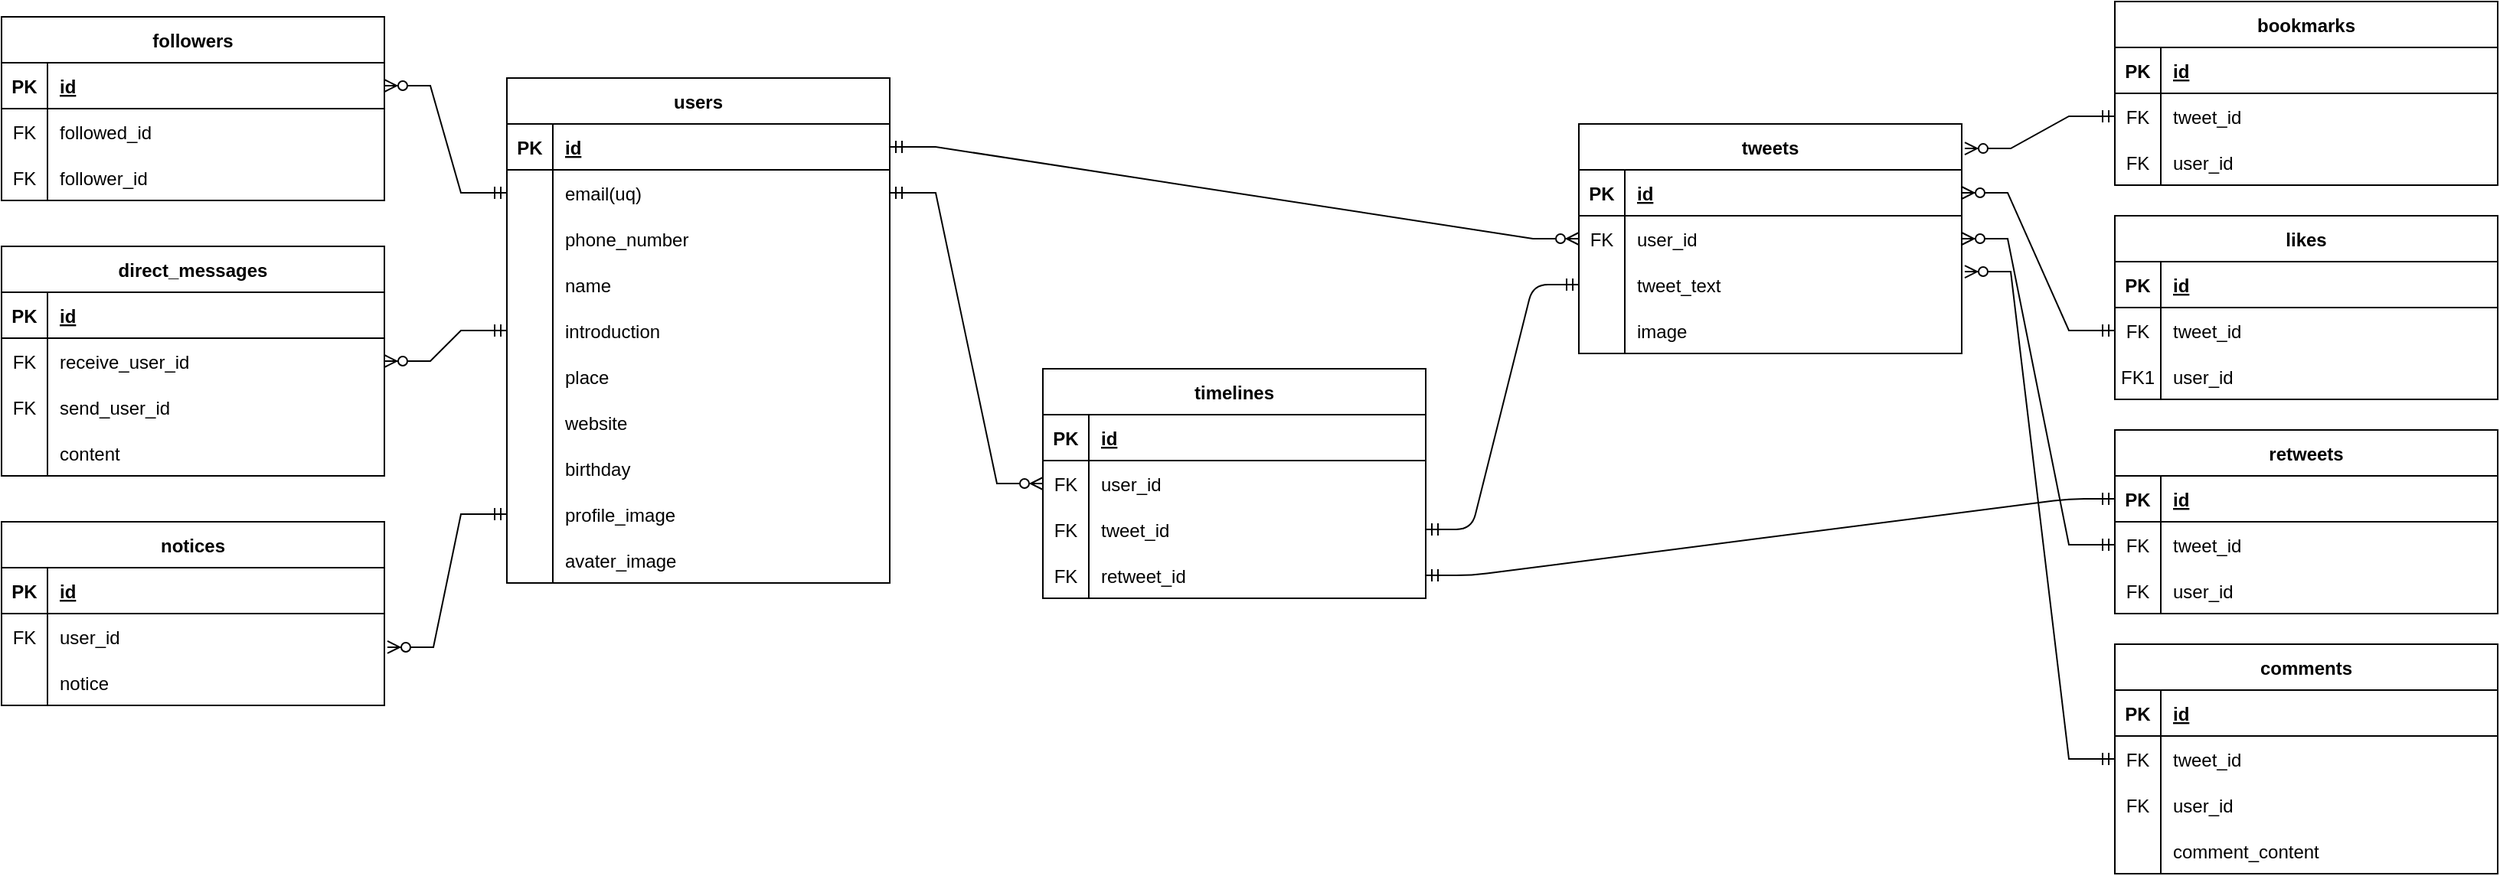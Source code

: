 <mxfile>
    <diagram id="R2lEEEUBdFMjLlhIrx00" name="Page-1">
        <mxGraphModel dx="1144" dy="1412" grid="1" gridSize="10" guides="1" tooltips="1" connect="1" arrows="1" fold="1" page="1" pageScale="1" pageWidth="850" pageHeight="1100" math="0" shadow="0" extFonts="Permanent Marker^https://fonts.googleapis.com/css?family=Permanent+Marker">
            <root>
                <mxCell id="0"/>
                <mxCell id="1" parent="0"/>
                <mxCell id="C-vyLk0tnHw3VtMMgP7b-2" value="users" style="shape=table;startSize=30;container=1;collapsible=1;childLayout=tableLayout;fixedRows=1;rowLines=0;fontStyle=1;align=center;resizeLast=1;" parent="1" vertex="1">
                    <mxGeometry x="-460" y="10" width="250" height="330" as="geometry"/>
                </mxCell>
                <mxCell id="C-vyLk0tnHw3VtMMgP7b-3" value="" style="shape=partialRectangle;collapsible=0;dropTarget=0;pointerEvents=0;fillColor=none;points=[[0,0.5],[1,0.5]];portConstraint=eastwest;top=0;left=0;right=0;bottom=1;" parent="C-vyLk0tnHw3VtMMgP7b-2" vertex="1">
                    <mxGeometry y="30" width="250" height="30" as="geometry"/>
                </mxCell>
                <mxCell id="C-vyLk0tnHw3VtMMgP7b-4" value="PK" style="shape=partialRectangle;overflow=hidden;connectable=0;fillColor=none;top=0;left=0;bottom=0;right=0;fontStyle=1;" parent="C-vyLk0tnHw3VtMMgP7b-3" vertex="1">
                    <mxGeometry width="30" height="30" as="geometry">
                        <mxRectangle width="30" height="30" as="alternateBounds"/>
                    </mxGeometry>
                </mxCell>
                <mxCell id="C-vyLk0tnHw3VtMMgP7b-5" value="id" style="shape=partialRectangle;overflow=hidden;connectable=0;fillColor=none;top=0;left=0;bottom=0;right=0;align=left;spacingLeft=6;fontStyle=5;" parent="C-vyLk0tnHw3VtMMgP7b-3" vertex="1">
                    <mxGeometry x="30" width="220" height="30" as="geometry">
                        <mxRectangle width="220" height="30" as="alternateBounds"/>
                    </mxGeometry>
                </mxCell>
                <mxCell id="C-vyLk0tnHw3VtMMgP7b-6" value="" style="shape=partialRectangle;collapsible=0;dropTarget=0;pointerEvents=0;fillColor=none;points=[[0,0.5],[1,0.5]];portConstraint=eastwest;top=0;left=0;right=0;bottom=0;" parent="C-vyLk0tnHw3VtMMgP7b-2" vertex="1">
                    <mxGeometry y="60" width="250" height="30" as="geometry"/>
                </mxCell>
                <mxCell id="C-vyLk0tnHw3VtMMgP7b-7" value="" style="shape=partialRectangle;overflow=hidden;connectable=0;fillColor=none;top=0;left=0;bottom=0;right=0;" parent="C-vyLk0tnHw3VtMMgP7b-6" vertex="1">
                    <mxGeometry width="30" height="30" as="geometry">
                        <mxRectangle width="30" height="30" as="alternateBounds"/>
                    </mxGeometry>
                </mxCell>
                <mxCell id="C-vyLk0tnHw3VtMMgP7b-8" value="email(uq)" style="shape=partialRectangle;overflow=hidden;connectable=0;fillColor=none;top=0;left=0;bottom=0;right=0;align=left;spacingLeft=6;" parent="C-vyLk0tnHw3VtMMgP7b-6" vertex="1">
                    <mxGeometry x="30" width="220" height="30" as="geometry">
                        <mxRectangle width="220" height="30" as="alternateBounds"/>
                    </mxGeometry>
                </mxCell>
                <mxCell id="C-vyLk0tnHw3VtMMgP7b-9" value="" style="shape=partialRectangle;collapsible=0;dropTarget=0;pointerEvents=0;fillColor=none;points=[[0,0.5],[1,0.5]];portConstraint=eastwest;top=0;left=0;right=0;bottom=0;" parent="C-vyLk0tnHw3VtMMgP7b-2" vertex="1">
                    <mxGeometry y="90" width="250" height="30" as="geometry"/>
                </mxCell>
                <mxCell id="C-vyLk0tnHw3VtMMgP7b-10" value="" style="shape=partialRectangle;overflow=hidden;connectable=0;fillColor=none;top=0;left=0;bottom=0;right=0;" parent="C-vyLk0tnHw3VtMMgP7b-9" vertex="1">
                    <mxGeometry width="30" height="30" as="geometry">
                        <mxRectangle width="30" height="30" as="alternateBounds"/>
                    </mxGeometry>
                </mxCell>
                <mxCell id="C-vyLk0tnHw3VtMMgP7b-11" value="phone_number" style="shape=partialRectangle;overflow=hidden;connectable=0;fillColor=none;top=0;left=0;bottom=0;right=0;align=left;spacingLeft=6;" parent="C-vyLk0tnHw3VtMMgP7b-9" vertex="1">
                    <mxGeometry x="30" width="220" height="30" as="geometry">
                        <mxRectangle width="220" height="30" as="alternateBounds"/>
                    </mxGeometry>
                </mxCell>
                <mxCell id="NRNd9IOH_NK0ib00mY63-1" style="shape=partialRectangle;collapsible=0;dropTarget=0;pointerEvents=0;fillColor=none;points=[[0,0.5],[1,0.5]];portConstraint=eastwest;top=0;left=0;right=0;bottom=0;" parent="C-vyLk0tnHw3VtMMgP7b-2" vertex="1">
                    <mxGeometry y="120" width="250" height="30" as="geometry"/>
                </mxCell>
                <mxCell id="NRNd9IOH_NK0ib00mY63-2" style="shape=partialRectangle;overflow=hidden;connectable=0;fillColor=none;top=0;left=0;bottom=0;right=0;" parent="NRNd9IOH_NK0ib00mY63-1" vertex="1">
                    <mxGeometry width="30" height="30" as="geometry">
                        <mxRectangle width="30" height="30" as="alternateBounds"/>
                    </mxGeometry>
                </mxCell>
                <mxCell id="NRNd9IOH_NK0ib00mY63-3" value="name" style="shape=partialRectangle;overflow=hidden;connectable=0;fillColor=none;top=0;left=0;bottom=0;right=0;align=left;spacingLeft=6;" parent="NRNd9IOH_NK0ib00mY63-1" vertex="1">
                    <mxGeometry x="30" width="220" height="30" as="geometry">
                        <mxRectangle width="220" height="30" as="alternateBounds"/>
                    </mxGeometry>
                </mxCell>
                <mxCell id="NRNd9IOH_NK0ib00mY63-4" style="shape=partialRectangle;collapsible=0;dropTarget=0;pointerEvents=0;fillColor=none;points=[[0,0.5],[1,0.5]];portConstraint=eastwest;top=0;left=0;right=0;bottom=0;" parent="C-vyLk0tnHw3VtMMgP7b-2" vertex="1">
                    <mxGeometry y="150" width="250" height="30" as="geometry"/>
                </mxCell>
                <mxCell id="NRNd9IOH_NK0ib00mY63-5" style="shape=partialRectangle;overflow=hidden;connectable=0;fillColor=none;top=0;left=0;bottom=0;right=0;" parent="NRNd9IOH_NK0ib00mY63-4" vertex="1">
                    <mxGeometry width="30" height="30" as="geometry">
                        <mxRectangle width="30" height="30" as="alternateBounds"/>
                    </mxGeometry>
                </mxCell>
                <mxCell id="NRNd9IOH_NK0ib00mY63-6" value="introduction" style="shape=partialRectangle;overflow=hidden;connectable=0;fillColor=none;top=0;left=0;bottom=0;right=0;align=left;spacingLeft=6;" parent="NRNd9IOH_NK0ib00mY63-4" vertex="1">
                    <mxGeometry x="30" width="220" height="30" as="geometry">
                        <mxRectangle width="220" height="30" as="alternateBounds"/>
                    </mxGeometry>
                </mxCell>
                <mxCell id="NRNd9IOH_NK0ib00mY63-7" style="shape=partialRectangle;collapsible=0;dropTarget=0;pointerEvents=0;fillColor=none;points=[[0,0.5],[1,0.5]];portConstraint=eastwest;top=0;left=0;right=0;bottom=0;" parent="C-vyLk0tnHw3VtMMgP7b-2" vertex="1">
                    <mxGeometry y="180" width="250" height="30" as="geometry"/>
                </mxCell>
                <mxCell id="NRNd9IOH_NK0ib00mY63-8" style="shape=partialRectangle;overflow=hidden;connectable=0;fillColor=none;top=0;left=0;bottom=0;right=0;" parent="NRNd9IOH_NK0ib00mY63-7" vertex="1">
                    <mxGeometry width="30" height="30" as="geometry">
                        <mxRectangle width="30" height="30" as="alternateBounds"/>
                    </mxGeometry>
                </mxCell>
                <mxCell id="NRNd9IOH_NK0ib00mY63-9" value="place" style="shape=partialRectangle;overflow=hidden;connectable=0;fillColor=none;top=0;left=0;bottom=0;right=0;align=left;spacingLeft=6;" parent="NRNd9IOH_NK0ib00mY63-7" vertex="1">
                    <mxGeometry x="30" width="220" height="30" as="geometry">
                        <mxRectangle width="220" height="30" as="alternateBounds"/>
                    </mxGeometry>
                </mxCell>
                <mxCell id="NRNd9IOH_NK0ib00mY63-10" style="shape=partialRectangle;collapsible=0;dropTarget=0;pointerEvents=0;fillColor=none;points=[[0,0.5],[1,0.5]];portConstraint=eastwest;top=0;left=0;right=0;bottom=0;" parent="C-vyLk0tnHw3VtMMgP7b-2" vertex="1">
                    <mxGeometry y="210" width="250" height="30" as="geometry"/>
                </mxCell>
                <mxCell id="NRNd9IOH_NK0ib00mY63-11" style="shape=partialRectangle;overflow=hidden;connectable=0;fillColor=none;top=0;left=0;bottom=0;right=0;" parent="NRNd9IOH_NK0ib00mY63-10" vertex="1">
                    <mxGeometry width="30" height="30" as="geometry">
                        <mxRectangle width="30" height="30" as="alternateBounds"/>
                    </mxGeometry>
                </mxCell>
                <mxCell id="NRNd9IOH_NK0ib00mY63-12" value="website" style="shape=partialRectangle;overflow=hidden;connectable=0;fillColor=none;top=0;left=0;bottom=0;right=0;align=left;spacingLeft=6;" parent="NRNd9IOH_NK0ib00mY63-10" vertex="1">
                    <mxGeometry x="30" width="220" height="30" as="geometry">
                        <mxRectangle width="220" height="30" as="alternateBounds"/>
                    </mxGeometry>
                </mxCell>
                <mxCell id="NRNd9IOH_NK0ib00mY63-13" style="shape=partialRectangle;collapsible=0;dropTarget=0;pointerEvents=0;fillColor=none;points=[[0,0.5],[1,0.5]];portConstraint=eastwest;top=0;left=0;right=0;bottom=0;" parent="C-vyLk0tnHw3VtMMgP7b-2" vertex="1">
                    <mxGeometry y="240" width="250" height="30" as="geometry"/>
                </mxCell>
                <mxCell id="NRNd9IOH_NK0ib00mY63-14" style="shape=partialRectangle;overflow=hidden;connectable=0;fillColor=none;top=0;left=0;bottom=0;right=0;" parent="NRNd9IOH_NK0ib00mY63-13" vertex="1">
                    <mxGeometry width="30" height="30" as="geometry">
                        <mxRectangle width="30" height="30" as="alternateBounds"/>
                    </mxGeometry>
                </mxCell>
                <mxCell id="NRNd9IOH_NK0ib00mY63-15" value="birthday" style="shape=partialRectangle;overflow=hidden;connectable=0;fillColor=none;top=0;left=0;bottom=0;right=0;align=left;spacingLeft=6;" parent="NRNd9IOH_NK0ib00mY63-13" vertex="1">
                    <mxGeometry x="30" width="220" height="30" as="geometry">
                        <mxRectangle width="220" height="30" as="alternateBounds"/>
                    </mxGeometry>
                </mxCell>
                <mxCell id="NRNd9IOH_NK0ib00mY63-16" style="shape=partialRectangle;collapsible=0;dropTarget=0;pointerEvents=0;fillColor=none;points=[[0,0.5],[1,0.5]];portConstraint=eastwest;top=0;left=0;right=0;bottom=0;" parent="C-vyLk0tnHw3VtMMgP7b-2" vertex="1">
                    <mxGeometry y="270" width="250" height="30" as="geometry"/>
                </mxCell>
                <mxCell id="NRNd9IOH_NK0ib00mY63-17" style="shape=partialRectangle;overflow=hidden;connectable=0;fillColor=none;top=0;left=0;bottom=0;right=0;" parent="NRNd9IOH_NK0ib00mY63-16" vertex="1">
                    <mxGeometry width="30" height="30" as="geometry">
                        <mxRectangle width="30" height="30" as="alternateBounds"/>
                    </mxGeometry>
                </mxCell>
                <mxCell id="NRNd9IOH_NK0ib00mY63-18" value="profile_image" style="shape=partialRectangle;overflow=hidden;connectable=0;fillColor=none;top=0;left=0;bottom=0;right=0;align=left;spacingLeft=6;" parent="NRNd9IOH_NK0ib00mY63-16" vertex="1">
                    <mxGeometry x="30" width="220" height="30" as="geometry">
                        <mxRectangle width="220" height="30" as="alternateBounds"/>
                    </mxGeometry>
                </mxCell>
                <mxCell id="NRNd9IOH_NK0ib00mY63-19" style="shape=partialRectangle;collapsible=0;dropTarget=0;pointerEvents=0;fillColor=none;points=[[0,0.5],[1,0.5]];portConstraint=eastwest;top=0;left=0;right=0;bottom=0;" parent="C-vyLk0tnHw3VtMMgP7b-2" vertex="1">
                    <mxGeometry y="300" width="250" height="30" as="geometry"/>
                </mxCell>
                <mxCell id="NRNd9IOH_NK0ib00mY63-20" style="shape=partialRectangle;overflow=hidden;connectable=0;fillColor=none;top=0;left=0;bottom=0;right=0;" parent="NRNd9IOH_NK0ib00mY63-19" vertex="1">
                    <mxGeometry width="30" height="30" as="geometry">
                        <mxRectangle width="30" height="30" as="alternateBounds"/>
                    </mxGeometry>
                </mxCell>
                <mxCell id="NRNd9IOH_NK0ib00mY63-21" value="avater_image" style="shape=partialRectangle;overflow=hidden;connectable=0;fillColor=none;top=0;left=0;bottom=0;right=0;align=left;spacingLeft=6;" parent="NRNd9IOH_NK0ib00mY63-19" vertex="1">
                    <mxGeometry x="30" width="220" height="30" as="geometry">
                        <mxRectangle width="220" height="30" as="alternateBounds"/>
                    </mxGeometry>
                </mxCell>
                <mxCell id="NRNd9IOH_NK0ib00mY63-22" value="tweets" style="shape=table;startSize=30;container=1;collapsible=1;childLayout=tableLayout;fixedRows=1;rowLines=0;fontStyle=1;align=center;resizeLast=1;" parent="1" vertex="1">
                    <mxGeometry x="240" y="40" width="250" height="150" as="geometry"/>
                </mxCell>
                <mxCell id="NRNd9IOH_NK0ib00mY63-23" value="" style="shape=partialRectangle;collapsible=0;dropTarget=0;pointerEvents=0;fillColor=none;points=[[0,0.5],[1,0.5]];portConstraint=eastwest;top=0;left=0;right=0;bottom=1;" parent="NRNd9IOH_NK0ib00mY63-22" vertex="1">
                    <mxGeometry y="30" width="250" height="30" as="geometry"/>
                </mxCell>
                <mxCell id="NRNd9IOH_NK0ib00mY63-24" value="PK" style="shape=partialRectangle;overflow=hidden;connectable=0;fillColor=none;top=0;left=0;bottom=0;right=0;fontStyle=1;" parent="NRNd9IOH_NK0ib00mY63-23" vertex="1">
                    <mxGeometry width="30" height="30" as="geometry">
                        <mxRectangle width="30" height="30" as="alternateBounds"/>
                    </mxGeometry>
                </mxCell>
                <mxCell id="NRNd9IOH_NK0ib00mY63-25" value="id" style="shape=partialRectangle;overflow=hidden;connectable=0;fillColor=none;top=0;left=0;bottom=0;right=0;align=left;spacingLeft=6;fontStyle=5;" parent="NRNd9IOH_NK0ib00mY63-23" vertex="1">
                    <mxGeometry x="30" width="220" height="30" as="geometry">
                        <mxRectangle width="220" height="30" as="alternateBounds"/>
                    </mxGeometry>
                </mxCell>
                <mxCell id="NRNd9IOH_NK0ib00mY63-26" value="" style="shape=partialRectangle;collapsible=0;dropTarget=0;pointerEvents=0;fillColor=none;points=[[0,0.5],[1,0.5]];portConstraint=eastwest;top=0;left=0;right=0;bottom=0;" parent="NRNd9IOH_NK0ib00mY63-22" vertex="1">
                    <mxGeometry y="60" width="250" height="30" as="geometry"/>
                </mxCell>
                <mxCell id="NRNd9IOH_NK0ib00mY63-27" value="FK" style="shape=partialRectangle;overflow=hidden;connectable=0;fillColor=none;top=0;left=0;bottom=0;right=0;" parent="NRNd9IOH_NK0ib00mY63-26" vertex="1">
                    <mxGeometry width="30" height="30" as="geometry">
                        <mxRectangle width="30" height="30" as="alternateBounds"/>
                    </mxGeometry>
                </mxCell>
                <mxCell id="NRNd9IOH_NK0ib00mY63-28" value="user_id" style="shape=partialRectangle;overflow=hidden;connectable=0;fillColor=none;top=0;left=0;bottom=0;right=0;align=left;spacingLeft=6;" parent="NRNd9IOH_NK0ib00mY63-26" vertex="1">
                    <mxGeometry x="30" width="220" height="30" as="geometry">
                        <mxRectangle width="220" height="30" as="alternateBounds"/>
                    </mxGeometry>
                </mxCell>
                <mxCell id="NRNd9IOH_NK0ib00mY63-29" value="" style="shape=partialRectangle;collapsible=0;dropTarget=0;pointerEvents=0;fillColor=none;points=[[0,0.5],[1,0.5]];portConstraint=eastwest;top=0;left=0;right=0;bottom=0;" parent="NRNd9IOH_NK0ib00mY63-22" vertex="1">
                    <mxGeometry y="90" width="250" height="30" as="geometry"/>
                </mxCell>
                <mxCell id="NRNd9IOH_NK0ib00mY63-30" value="" style="shape=partialRectangle;overflow=hidden;connectable=0;fillColor=none;top=0;left=0;bottom=0;right=0;" parent="NRNd9IOH_NK0ib00mY63-29" vertex="1">
                    <mxGeometry width="30" height="30" as="geometry">
                        <mxRectangle width="30" height="30" as="alternateBounds"/>
                    </mxGeometry>
                </mxCell>
                <mxCell id="NRNd9IOH_NK0ib00mY63-31" value="tweet_text" style="shape=partialRectangle;overflow=hidden;connectable=0;fillColor=none;top=0;left=0;bottom=0;right=0;align=left;spacingLeft=6;" parent="NRNd9IOH_NK0ib00mY63-29" vertex="1">
                    <mxGeometry x="30" width="220" height="30" as="geometry">
                        <mxRectangle width="220" height="30" as="alternateBounds"/>
                    </mxGeometry>
                </mxCell>
                <mxCell id="16" style="shape=partialRectangle;collapsible=0;dropTarget=0;pointerEvents=0;fillColor=none;points=[[0,0.5],[1,0.5]];portConstraint=eastwest;top=0;left=0;right=0;bottom=0;" parent="NRNd9IOH_NK0ib00mY63-22" vertex="1">
                    <mxGeometry y="120" width="250" height="30" as="geometry"/>
                </mxCell>
                <mxCell id="17" style="shape=partialRectangle;overflow=hidden;connectable=0;fillColor=none;top=0;left=0;bottom=0;right=0;" parent="16" vertex="1">
                    <mxGeometry width="30" height="30" as="geometry">
                        <mxRectangle width="30" height="30" as="alternateBounds"/>
                    </mxGeometry>
                </mxCell>
                <mxCell id="18" value="image" style="shape=partialRectangle;overflow=hidden;connectable=0;fillColor=none;top=0;left=0;bottom=0;right=0;align=left;spacingLeft=6;" parent="16" vertex="1">
                    <mxGeometry x="30" width="220" height="30" as="geometry">
                        <mxRectangle width="220" height="30" as="alternateBounds"/>
                    </mxGeometry>
                </mxCell>
                <mxCell id="fEU25YHD1_2sa0vb_L6C-61" value="likes" style="shape=table;startSize=30;container=1;collapsible=1;childLayout=tableLayout;fixedRows=1;rowLines=0;fontStyle=1;align=center;resizeLast=1;" parent="1" vertex="1">
                    <mxGeometry x="590" y="100" width="250" height="120" as="geometry"/>
                </mxCell>
                <mxCell id="fEU25YHD1_2sa0vb_L6C-62" value="" style="shape=partialRectangle;collapsible=0;dropTarget=0;pointerEvents=0;fillColor=none;points=[[0,0.5],[1,0.5]];portConstraint=eastwest;top=0;left=0;right=0;bottom=1;" parent="fEU25YHD1_2sa0vb_L6C-61" vertex="1">
                    <mxGeometry y="30" width="250" height="30" as="geometry"/>
                </mxCell>
                <mxCell id="fEU25YHD1_2sa0vb_L6C-63" value="PK" style="shape=partialRectangle;overflow=hidden;connectable=0;fillColor=none;top=0;left=0;bottom=0;right=0;fontStyle=1;" parent="fEU25YHD1_2sa0vb_L6C-62" vertex="1">
                    <mxGeometry width="30" height="30" as="geometry">
                        <mxRectangle width="30" height="30" as="alternateBounds"/>
                    </mxGeometry>
                </mxCell>
                <mxCell id="fEU25YHD1_2sa0vb_L6C-64" value="id" style="shape=partialRectangle;overflow=hidden;connectable=0;fillColor=none;top=0;left=0;bottom=0;right=0;align=left;spacingLeft=6;fontStyle=5;" parent="fEU25YHD1_2sa0vb_L6C-62" vertex="1">
                    <mxGeometry x="30" width="220" height="30" as="geometry">
                        <mxRectangle width="220" height="30" as="alternateBounds"/>
                    </mxGeometry>
                </mxCell>
                <mxCell id="fEU25YHD1_2sa0vb_L6C-65" style="shape=partialRectangle;collapsible=0;dropTarget=0;pointerEvents=0;fillColor=none;points=[[0,0.5],[1,0.5]];portConstraint=eastwest;top=0;left=0;right=0;bottom=0;" parent="fEU25YHD1_2sa0vb_L6C-61" vertex="1">
                    <mxGeometry y="60" width="250" height="30" as="geometry"/>
                </mxCell>
                <mxCell id="fEU25YHD1_2sa0vb_L6C-66" value="FK" style="shape=partialRectangle;overflow=hidden;connectable=0;fillColor=none;top=0;left=0;bottom=0;right=0;" parent="fEU25YHD1_2sa0vb_L6C-65" vertex="1">
                    <mxGeometry width="30" height="30" as="geometry">
                        <mxRectangle width="30" height="30" as="alternateBounds"/>
                    </mxGeometry>
                </mxCell>
                <mxCell id="fEU25YHD1_2sa0vb_L6C-67" value="tweet_id" style="shape=partialRectangle;overflow=hidden;connectable=0;fillColor=none;top=0;left=0;bottom=0;right=0;align=left;spacingLeft=6;" parent="fEU25YHD1_2sa0vb_L6C-65" vertex="1">
                    <mxGeometry x="30" width="220" height="30" as="geometry">
                        <mxRectangle width="220" height="30" as="alternateBounds"/>
                    </mxGeometry>
                </mxCell>
                <mxCell id="fEU25YHD1_2sa0vb_L6C-68" value="" style="shape=partialRectangle;collapsible=0;dropTarget=0;pointerEvents=0;fillColor=none;points=[[0,0.5],[1,0.5]];portConstraint=eastwest;top=0;left=0;right=0;bottom=0;" parent="fEU25YHD1_2sa0vb_L6C-61" vertex="1">
                    <mxGeometry y="90" width="250" height="30" as="geometry"/>
                </mxCell>
                <mxCell id="fEU25YHD1_2sa0vb_L6C-69" value="FK1" style="shape=partialRectangle;overflow=hidden;connectable=0;fillColor=none;top=0;left=0;bottom=0;right=0;" parent="fEU25YHD1_2sa0vb_L6C-68" vertex="1">
                    <mxGeometry width="30" height="30" as="geometry">
                        <mxRectangle width="30" height="30" as="alternateBounds"/>
                    </mxGeometry>
                </mxCell>
                <mxCell id="fEU25YHD1_2sa0vb_L6C-70" value="user_id" style="shape=partialRectangle;overflow=hidden;connectable=0;fillColor=none;top=0;left=0;bottom=0;right=0;align=left;spacingLeft=6;" parent="fEU25YHD1_2sa0vb_L6C-68" vertex="1">
                    <mxGeometry x="30" width="220" height="30" as="geometry">
                        <mxRectangle width="220" height="30" as="alternateBounds"/>
                    </mxGeometry>
                </mxCell>
                <mxCell id="fEU25YHD1_2sa0vb_L6C-74" value="retweets" style="shape=table;startSize=30;container=1;collapsible=1;childLayout=tableLayout;fixedRows=1;rowLines=0;fontStyle=1;align=center;resizeLast=1;" parent="1" vertex="1">
                    <mxGeometry x="590" y="240" width="250" height="120" as="geometry"/>
                </mxCell>
                <mxCell id="fEU25YHD1_2sa0vb_L6C-75" value="" style="shape=partialRectangle;collapsible=0;dropTarget=0;pointerEvents=0;fillColor=none;points=[[0,0.5],[1,0.5]];portConstraint=eastwest;top=0;left=0;right=0;bottom=1;" parent="fEU25YHD1_2sa0vb_L6C-74" vertex="1">
                    <mxGeometry y="30" width="250" height="30" as="geometry"/>
                </mxCell>
                <mxCell id="fEU25YHD1_2sa0vb_L6C-76" value="PK" style="shape=partialRectangle;overflow=hidden;connectable=0;fillColor=none;top=0;left=0;bottom=0;right=0;fontStyle=1;" parent="fEU25YHD1_2sa0vb_L6C-75" vertex="1">
                    <mxGeometry width="30" height="30" as="geometry">
                        <mxRectangle width="30" height="30" as="alternateBounds"/>
                    </mxGeometry>
                </mxCell>
                <mxCell id="fEU25YHD1_2sa0vb_L6C-77" value="id" style="shape=partialRectangle;overflow=hidden;connectable=0;fillColor=none;top=0;left=0;bottom=0;right=0;align=left;spacingLeft=6;fontStyle=5;" parent="fEU25YHD1_2sa0vb_L6C-75" vertex="1">
                    <mxGeometry x="30" width="220" height="30" as="geometry">
                        <mxRectangle width="220" height="30" as="alternateBounds"/>
                    </mxGeometry>
                </mxCell>
                <mxCell id="fEU25YHD1_2sa0vb_L6C-78" style="shape=partialRectangle;collapsible=0;dropTarget=0;pointerEvents=0;fillColor=none;points=[[0,0.5],[1,0.5]];portConstraint=eastwest;top=0;left=0;right=0;bottom=0;" parent="fEU25YHD1_2sa0vb_L6C-74" vertex="1">
                    <mxGeometry y="60" width="250" height="30" as="geometry"/>
                </mxCell>
                <mxCell id="fEU25YHD1_2sa0vb_L6C-79" value="FK" style="shape=partialRectangle;overflow=hidden;connectable=0;fillColor=none;top=0;left=0;bottom=0;right=0;" parent="fEU25YHD1_2sa0vb_L6C-78" vertex="1">
                    <mxGeometry width="30" height="30" as="geometry">
                        <mxRectangle width="30" height="30" as="alternateBounds"/>
                    </mxGeometry>
                </mxCell>
                <mxCell id="fEU25YHD1_2sa0vb_L6C-80" value="tweet_id" style="shape=partialRectangle;overflow=hidden;connectable=0;fillColor=none;top=0;left=0;bottom=0;right=0;align=left;spacingLeft=6;" parent="fEU25YHD1_2sa0vb_L6C-78" vertex="1">
                    <mxGeometry x="30" width="220" height="30" as="geometry">
                        <mxRectangle width="220" height="30" as="alternateBounds"/>
                    </mxGeometry>
                </mxCell>
                <mxCell id="fEU25YHD1_2sa0vb_L6C-81" value="" style="shape=partialRectangle;collapsible=0;dropTarget=0;pointerEvents=0;fillColor=none;points=[[0,0.5],[1,0.5]];portConstraint=eastwest;top=0;left=0;right=0;bottom=0;" parent="fEU25YHD1_2sa0vb_L6C-74" vertex="1">
                    <mxGeometry y="90" width="250" height="30" as="geometry"/>
                </mxCell>
                <mxCell id="fEU25YHD1_2sa0vb_L6C-82" value="FK" style="shape=partialRectangle;overflow=hidden;connectable=0;fillColor=none;top=0;left=0;bottom=0;right=0;" parent="fEU25YHD1_2sa0vb_L6C-81" vertex="1">
                    <mxGeometry width="30" height="30" as="geometry">
                        <mxRectangle width="30" height="30" as="alternateBounds"/>
                    </mxGeometry>
                </mxCell>
                <mxCell id="fEU25YHD1_2sa0vb_L6C-83" value="user_id" style="shape=partialRectangle;overflow=hidden;connectable=0;fillColor=none;top=0;left=0;bottom=0;right=0;align=left;spacingLeft=6;" parent="fEU25YHD1_2sa0vb_L6C-81" vertex="1">
                    <mxGeometry x="30" width="220" height="30" as="geometry">
                        <mxRectangle width="220" height="30" as="alternateBounds"/>
                    </mxGeometry>
                </mxCell>
                <mxCell id="fEU25YHD1_2sa0vb_L6C-87" value="bookmarks" style="shape=table;startSize=30;container=1;collapsible=1;childLayout=tableLayout;fixedRows=1;rowLines=0;fontStyle=1;align=center;resizeLast=1;" parent="1" vertex="1">
                    <mxGeometry x="590" y="-40" width="250" height="120" as="geometry"/>
                </mxCell>
                <mxCell id="fEU25YHD1_2sa0vb_L6C-88" value="" style="shape=partialRectangle;collapsible=0;dropTarget=0;pointerEvents=0;fillColor=none;points=[[0,0.5],[1,0.5]];portConstraint=eastwest;top=0;left=0;right=0;bottom=1;" parent="fEU25YHD1_2sa0vb_L6C-87" vertex="1">
                    <mxGeometry y="30" width="250" height="30" as="geometry"/>
                </mxCell>
                <mxCell id="fEU25YHD1_2sa0vb_L6C-89" value="PK" style="shape=partialRectangle;overflow=hidden;connectable=0;fillColor=none;top=0;left=0;bottom=0;right=0;fontStyle=1;" parent="fEU25YHD1_2sa0vb_L6C-88" vertex="1">
                    <mxGeometry width="30" height="30" as="geometry">
                        <mxRectangle width="30" height="30" as="alternateBounds"/>
                    </mxGeometry>
                </mxCell>
                <mxCell id="fEU25YHD1_2sa0vb_L6C-90" value="id" style="shape=partialRectangle;overflow=hidden;connectable=0;fillColor=none;top=0;left=0;bottom=0;right=0;align=left;spacingLeft=6;fontStyle=5;" parent="fEU25YHD1_2sa0vb_L6C-88" vertex="1">
                    <mxGeometry x="30" width="220" height="30" as="geometry">
                        <mxRectangle width="220" height="30" as="alternateBounds"/>
                    </mxGeometry>
                </mxCell>
                <mxCell id="fEU25YHD1_2sa0vb_L6C-91" style="shape=partialRectangle;collapsible=0;dropTarget=0;pointerEvents=0;fillColor=none;points=[[0,0.5],[1,0.5]];portConstraint=eastwest;top=0;left=0;right=0;bottom=0;" parent="fEU25YHD1_2sa0vb_L6C-87" vertex="1">
                    <mxGeometry y="60" width="250" height="30" as="geometry"/>
                </mxCell>
                <mxCell id="fEU25YHD1_2sa0vb_L6C-92" value="FK" style="shape=partialRectangle;overflow=hidden;connectable=0;fillColor=none;top=0;left=0;bottom=0;right=0;" parent="fEU25YHD1_2sa0vb_L6C-91" vertex="1">
                    <mxGeometry width="30" height="30" as="geometry">
                        <mxRectangle width="30" height="30" as="alternateBounds"/>
                    </mxGeometry>
                </mxCell>
                <mxCell id="fEU25YHD1_2sa0vb_L6C-93" value="tweet_id" style="shape=partialRectangle;overflow=hidden;connectable=0;fillColor=none;top=0;left=0;bottom=0;right=0;align=left;spacingLeft=6;" parent="fEU25YHD1_2sa0vb_L6C-91" vertex="1">
                    <mxGeometry x="30" width="220" height="30" as="geometry">
                        <mxRectangle width="220" height="30" as="alternateBounds"/>
                    </mxGeometry>
                </mxCell>
                <mxCell id="fEU25YHD1_2sa0vb_L6C-94" value="" style="shape=partialRectangle;collapsible=0;dropTarget=0;pointerEvents=0;fillColor=none;points=[[0,0.5],[1,0.5]];portConstraint=eastwest;top=0;left=0;right=0;bottom=0;" parent="fEU25YHD1_2sa0vb_L6C-87" vertex="1">
                    <mxGeometry y="90" width="250" height="30" as="geometry"/>
                </mxCell>
                <mxCell id="fEU25YHD1_2sa0vb_L6C-95" value="FK" style="shape=partialRectangle;overflow=hidden;connectable=0;fillColor=none;top=0;left=0;bottom=0;right=0;" parent="fEU25YHD1_2sa0vb_L6C-94" vertex="1">
                    <mxGeometry width="30" height="30" as="geometry">
                        <mxRectangle width="30" height="30" as="alternateBounds"/>
                    </mxGeometry>
                </mxCell>
                <mxCell id="fEU25YHD1_2sa0vb_L6C-96" value="user_id" style="shape=partialRectangle;overflow=hidden;connectable=0;fillColor=none;top=0;left=0;bottom=0;right=0;align=left;spacingLeft=6;" parent="fEU25YHD1_2sa0vb_L6C-94" vertex="1">
                    <mxGeometry x="30" width="220" height="30" as="geometry">
                        <mxRectangle width="220" height="30" as="alternateBounds"/>
                    </mxGeometry>
                </mxCell>
                <mxCell id="fEU25YHD1_2sa0vb_L6C-97" value="followers" style="shape=table;startSize=30;container=1;collapsible=1;childLayout=tableLayout;fixedRows=1;rowLines=0;fontStyle=1;align=center;resizeLast=1;" parent="1" vertex="1">
                    <mxGeometry x="-790" y="-30" width="250" height="120" as="geometry"/>
                </mxCell>
                <mxCell id="fEU25YHD1_2sa0vb_L6C-98" value="" style="shape=partialRectangle;collapsible=0;dropTarget=0;pointerEvents=0;fillColor=none;points=[[0,0.5],[1,0.5]];portConstraint=eastwest;top=0;left=0;right=0;bottom=1;" parent="fEU25YHD1_2sa0vb_L6C-97" vertex="1">
                    <mxGeometry y="30" width="250" height="30" as="geometry"/>
                </mxCell>
                <mxCell id="fEU25YHD1_2sa0vb_L6C-99" value="PK" style="shape=partialRectangle;overflow=hidden;connectable=0;fillColor=none;top=0;left=0;bottom=0;right=0;fontStyle=1;" parent="fEU25YHD1_2sa0vb_L6C-98" vertex="1">
                    <mxGeometry width="30" height="30" as="geometry">
                        <mxRectangle width="30" height="30" as="alternateBounds"/>
                    </mxGeometry>
                </mxCell>
                <mxCell id="fEU25YHD1_2sa0vb_L6C-100" value="id" style="shape=partialRectangle;overflow=hidden;connectable=0;fillColor=none;top=0;left=0;bottom=0;right=0;align=left;spacingLeft=6;fontStyle=5;" parent="fEU25YHD1_2sa0vb_L6C-98" vertex="1">
                    <mxGeometry x="30" width="220" height="30" as="geometry">
                        <mxRectangle width="220" height="30" as="alternateBounds"/>
                    </mxGeometry>
                </mxCell>
                <mxCell id="fEU25YHD1_2sa0vb_L6C-101" style="shape=partialRectangle;collapsible=0;dropTarget=0;pointerEvents=0;fillColor=none;points=[[0,0.5],[1,0.5]];portConstraint=eastwest;top=0;left=0;right=0;bottom=0;" parent="fEU25YHD1_2sa0vb_L6C-97" vertex="1">
                    <mxGeometry y="60" width="250" height="30" as="geometry"/>
                </mxCell>
                <mxCell id="fEU25YHD1_2sa0vb_L6C-102" value="FK" style="shape=partialRectangle;overflow=hidden;connectable=0;fillColor=none;top=0;left=0;bottom=0;right=0;" parent="fEU25YHD1_2sa0vb_L6C-101" vertex="1">
                    <mxGeometry width="30" height="30" as="geometry">
                        <mxRectangle width="30" height="30" as="alternateBounds"/>
                    </mxGeometry>
                </mxCell>
                <mxCell id="fEU25YHD1_2sa0vb_L6C-103" value="followed_id" style="shape=partialRectangle;overflow=hidden;connectable=0;fillColor=none;top=0;left=0;bottom=0;right=0;align=left;spacingLeft=6;" parent="fEU25YHD1_2sa0vb_L6C-101" vertex="1">
                    <mxGeometry x="30" width="220" height="30" as="geometry">
                        <mxRectangle width="220" height="30" as="alternateBounds"/>
                    </mxGeometry>
                </mxCell>
                <mxCell id="fEU25YHD1_2sa0vb_L6C-104" value="" style="shape=partialRectangle;collapsible=0;dropTarget=0;pointerEvents=0;fillColor=none;points=[[0,0.5],[1,0.5]];portConstraint=eastwest;top=0;left=0;right=0;bottom=0;" parent="fEU25YHD1_2sa0vb_L6C-97" vertex="1">
                    <mxGeometry y="90" width="250" height="30" as="geometry"/>
                </mxCell>
                <mxCell id="fEU25YHD1_2sa0vb_L6C-105" value="FK" style="shape=partialRectangle;overflow=hidden;connectable=0;fillColor=none;top=0;left=0;bottom=0;right=0;" parent="fEU25YHD1_2sa0vb_L6C-104" vertex="1">
                    <mxGeometry width="30" height="30" as="geometry">
                        <mxRectangle width="30" height="30" as="alternateBounds"/>
                    </mxGeometry>
                </mxCell>
                <mxCell id="fEU25YHD1_2sa0vb_L6C-106" value="follower_id" style="shape=partialRectangle;overflow=hidden;connectable=0;fillColor=none;top=0;left=0;bottom=0;right=0;align=left;spacingLeft=6;" parent="fEU25YHD1_2sa0vb_L6C-104" vertex="1">
                    <mxGeometry x="30" width="220" height="30" as="geometry">
                        <mxRectangle width="220" height="30" as="alternateBounds"/>
                    </mxGeometry>
                </mxCell>
                <mxCell id="fEU25YHD1_2sa0vb_L6C-124" value="direct_messages" style="shape=table;startSize=30;container=1;collapsible=1;childLayout=tableLayout;fixedRows=1;rowLines=0;fontStyle=1;align=center;resizeLast=1;" parent="1" vertex="1">
                    <mxGeometry x="-790" y="120" width="250" height="150" as="geometry"/>
                </mxCell>
                <mxCell id="fEU25YHD1_2sa0vb_L6C-125" value="" style="shape=partialRectangle;collapsible=0;dropTarget=0;pointerEvents=0;fillColor=none;points=[[0,0.5],[1,0.5]];portConstraint=eastwest;top=0;left=0;right=0;bottom=1;" parent="fEU25YHD1_2sa0vb_L6C-124" vertex="1">
                    <mxGeometry y="30" width="250" height="30" as="geometry"/>
                </mxCell>
                <mxCell id="fEU25YHD1_2sa0vb_L6C-126" value="PK" style="shape=partialRectangle;overflow=hidden;connectable=0;fillColor=none;top=0;left=0;bottom=0;right=0;fontStyle=1;" parent="fEU25YHD1_2sa0vb_L6C-125" vertex="1">
                    <mxGeometry width="30" height="30" as="geometry">
                        <mxRectangle width="30" height="30" as="alternateBounds"/>
                    </mxGeometry>
                </mxCell>
                <mxCell id="fEU25YHD1_2sa0vb_L6C-127" value="id" style="shape=partialRectangle;overflow=hidden;connectable=0;fillColor=none;top=0;left=0;bottom=0;right=0;align=left;spacingLeft=6;fontStyle=5;" parent="fEU25YHD1_2sa0vb_L6C-125" vertex="1">
                    <mxGeometry x="30" width="220" height="30" as="geometry">
                        <mxRectangle width="220" height="30" as="alternateBounds"/>
                    </mxGeometry>
                </mxCell>
                <mxCell id="fEU25YHD1_2sa0vb_L6C-128" style="shape=partialRectangle;collapsible=0;dropTarget=0;pointerEvents=0;fillColor=none;points=[[0,0.5],[1,0.5]];portConstraint=eastwest;top=0;left=0;right=0;bottom=0;" parent="fEU25YHD1_2sa0vb_L6C-124" vertex="1">
                    <mxGeometry y="60" width="250" height="30" as="geometry"/>
                </mxCell>
                <mxCell id="fEU25YHD1_2sa0vb_L6C-129" value="FK" style="shape=partialRectangle;overflow=hidden;connectable=0;fillColor=none;top=0;left=0;bottom=0;right=0;" parent="fEU25YHD1_2sa0vb_L6C-128" vertex="1">
                    <mxGeometry width="30" height="30" as="geometry">
                        <mxRectangle width="30" height="30" as="alternateBounds"/>
                    </mxGeometry>
                </mxCell>
                <mxCell id="fEU25YHD1_2sa0vb_L6C-130" value="receive_user_id" style="shape=partialRectangle;overflow=hidden;connectable=0;fillColor=none;top=0;left=0;bottom=0;right=0;align=left;spacingLeft=6;" parent="fEU25YHD1_2sa0vb_L6C-128" vertex="1">
                    <mxGeometry x="30" width="220" height="30" as="geometry">
                        <mxRectangle width="220" height="30" as="alternateBounds"/>
                    </mxGeometry>
                </mxCell>
                <mxCell id="fEU25YHD1_2sa0vb_L6C-131" value="" style="shape=partialRectangle;collapsible=0;dropTarget=0;pointerEvents=0;fillColor=none;points=[[0,0.5],[1,0.5]];portConstraint=eastwest;top=0;left=0;right=0;bottom=0;" parent="fEU25YHD1_2sa0vb_L6C-124" vertex="1">
                    <mxGeometry y="90" width="250" height="30" as="geometry"/>
                </mxCell>
                <mxCell id="fEU25YHD1_2sa0vb_L6C-132" value="FK" style="shape=partialRectangle;overflow=hidden;connectable=0;fillColor=none;top=0;left=0;bottom=0;right=0;" parent="fEU25YHD1_2sa0vb_L6C-131" vertex="1">
                    <mxGeometry width="30" height="30" as="geometry">
                        <mxRectangle width="30" height="30" as="alternateBounds"/>
                    </mxGeometry>
                </mxCell>
                <mxCell id="fEU25YHD1_2sa0vb_L6C-133" value="send_user_id" style="shape=partialRectangle;overflow=hidden;connectable=0;fillColor=none;top=0;left=0;bottom=0;right=0;align=left;spacingLeft=6;" parent="fEU25YHD1_2sa0vb_L6C-131" vertex="1">
                    <mxGeometry x="30" width="220" height="30" as="geometry">
                        <mxRectangle width="220" height="30" as="alternateBounds"/>
                    </mxGeometry>
                </mxCell>
                <mxCell id="fEU25YHD1_2sa0vb_L6C-134" style="shape=partialRectangle;collapsible=0;dropTarget=0;pointerEvents=0;fillColor=none;points=[[0,0.5],[1,0.5]];portConstraint=eastwest;top=0;left=0;right=0;bottom=0;" parent="fEU25YHD1_2sa0vb_L6C-124" vertex="1">
                    <mxGeometry y="120" width="250" height="30" as="geometry"/>
                </mxCell>
                <mxCell id="fEU25YHD1_2sa0vb_L6C-135" style="shape=partialRectangle;overflow=hidden;connectable=0;fillColor=none;top=0;left=0;bottom=0;right=0;" parent="fEU25YHD1_2sa0vb_L6C-134" vertex="1">
                    <mxGeometry width="30" height="30" as="geometry">
                        <mxRectangle width="30" height="30" as="alternateBounds"/>
                    </mxGeometry>
                </mxCell>
                <mxCell id="fEU25YHD1_2sa0vb_L6C-136" value="content" style="shape=partialRectangle;overflow=hidden;connectable=0;fillColor=none;top=0;left=0;bottom=0;right=0;align=left;spacingLeft=6;" parent="fEU25YHD1_2sa0vb_L6C-134" vertex="1">
                    <mxGeometry x="30" width="220" height="30" as="geometry">
                        <mxRectangle width="220" height="30" as="alternateBounds"/>
                    </mxGeometry>
                </mxCell>
                <mxCell id="EsBpOkRATAnK5Tkc7rSe-4" value="notices" style="shape=table;startSize=30;container=1;collapsible=1;childLayout=tableLayout;fixedRows=1;rowLines=0;fontStyle=1;align=center;resizeLast=1;" parent="1" vertex="1">
                    <mxGeometry x="-790" y="300" width="250" height="120" as="geometry"/>
                </mxCell>
                <mxCell id="EsBpOkRATAnK5Tkc7rSe-5" value="" style="shape=partialRectangle;collapsible=0;dropTarget=0;pointerEvents=0;fillColor=none;points=[[0,0.5],[1,0.5]];portConstraint=eastwest;top=0;left=0;right=0;bottom=1;" parent="EsBpOkRATAnK5Tkc7rSe-4" vertex="1">
                    <mxGeometry y="30" width="250" height="30" as="geometry"/>
                </mxCell>
                <mxCell id="EsBpOkRATAnK5Tkc7rSe-6" value="PK" style="shape=partialRectangle;overflow=hidden;connectable=0;fillColor=none;top=0;left=0;bottom=0;right=0;fontStyle=1;" parent="EsBpOkRATAnK5Tkc7rSe-5" vertex="1">
                    <mxGeometry width="30" height="30" as="geometry">
                        <mxRectangle width="30" height="30" as="alternateBounds"/>
                    </mxGeometry>
                </mxCell>
                <mxCell id="EsBpOkRATAnK5Tkc7rSe-7" value="id" style="shape=partialRectangle;overflow=hidden;connectable=0;fillColor=none;top=0;left=0;bottom=0;right=0;align=left;spacingLeft=6;fontStyle=5;" parent="EsBpOkRATAnK5Tkc7rSe-5" vertex="1">
                    <mxGeometry x="30" width="220" height="30" as="geometry">
                        <mxRectangle width="220" height="30" as="alternateBounds"/>
                    </mxGeometry>
                </mxCell>
                <mxCell id="EsBpOkRATAnK5Tkc7rSe-8" style="shape=partialRectangle;collapsible=0;dropTarget=0;pointerEvents=0;fillColor=none;points=[[0,0.5],[1,0.5]];portConstraint=eastwest;top=0;left=0;right=0;bottom=0;" parent="EsBpOkRATAnK5Tkc7rSe-4" vertex="1">
                    <mxGeometry y="60" width="250" height="30" as="geometry"/>
                </mxCell>
                <mxCell id="EsBpOkRATAnK5Tkc7rSe-9" value="FK" style="shape=partialRectangle;overflow=hidden;connectable=0;fillColor=none;top=0;left=0;bottom=0;right=0;" parent="EsBpOkRATAnK5Tkc7rSe-8" vertex="1">
                    <mxGeometry width="30" height="30" as="geometry">
                        <mxRectangle width="30" height="30" as="alternateBounds"/>
                    </mxGeometry>
                </mxCell>
                <mxCell id="EsBpOkRATAnK5Tkc7rSe-10" value="user_id" style="shape=partialRectangle;overflow=hidden;connectable=0;fillColor=none;top=0;left=0;bottom=0;right=0;align=left;spacingLeft=6;" parent="EsBpOkRATAnK5Tkc7rSe-8" vertex="1">
                    <mxGeometry x="30" width="220" height="30" as="geometry">
                        <mxRectangle width="220" height="30" as="alternateBounds"/>
                    </mxGeometry>
                </mxCell>
                <mxCell id="EsBpOkRATAnK5Tkc7rSe-11" value="" style="shape=partialRectangle;collapsible=0;dropTarget=0;pointerEvents=0;fillColor=none;points=[[0,0.5],[1,0.5]];portConstraint=eastwest;top=0;left=0;right=0;bottom=0;" parent="EsBpOkRATAnK5Tkc7rSe-4" vertex="1">
                    <mxGeometry y="90" width="250" height="30" as="geometry"/>
                </mxCell>
                <mxCell id="EsBpOkRATAnK5Tkc7rSe-12" value="" style="shape=partialRectangle;overflow=hidden;connectable=0;fillColor=none;top=0;left=0;bottom=0;right=0;" parent="EsBpOkRATAnK5Tkc7rSe-11" vertex="1">
                    <mxGeometry width="30" height="30" as="geometry">
                        <mxRectangle width="30" height="30" as="alternateBounds"/>
                    </mxGeometry>
                </mxCell>
                <mxCell id="EsBpOkRATAnK5Tkc7rSe-13" value="notice" style="shape=partialRectangle;overflow=hidden;connectable=0;fillColor=none;top=0;left=0;bottom=0;right=0;align=left;spacingLeft=6;" parent="EsBpOkRATAnK5Tkc7rSe-11" vertex="1">
                    <mxGeometry x="30" width="220" height="30" as="geometry">
                        <mxRectangle width="220" height="30" as="alternateBounds"/>
                    </mxGeometry>
                </mxCell>
                <mxCell id="EsBpOkRATAnK5Tkc7rSe-14" value="" style="edgeStyle=entityRelationEdgeStyle;fontSize=12;html=1;endArrow=ERzeroToMany;startArrow=ERmandOne;rounded=0;entryX=0;entryY=0.5;entryDx=0;entryDy=0;exitX=1;exitY=0.5;exitDx=0;exitDy=0;" parent="1" source="C-vyLk0tnHw3VtMMgP7b-3" target="NRNd9IOH_NK0ib00mY63-26" edge="1">
                    <mxGeometry width="100" height="100" relative="1" as="geometry">
                        <mxPoint x="-90" y="200" as="sourcePoint"/>
                        <mxPoint x="-10" y="105" as="targetPoint"/>
                    </mxGeometry>
                </mxCell>
                <mxCell id="EsBpOkRATAnK5Tkc7rSe-15" value="" style="edgeStyle=entityRelationEdgeStyle;fontSize=12;html=1;endArrow=ERzeroToMany;startArrow=ERmandOne;rounded=0;entryX=1.008;entryY=0.107;entryDx=0;entryDy=0;exitX=0;exitY=0.5;exitDx=0;exitDy=0;entryPerimeter=0;" parent="1" source="fEU25YHD1_2sa0vb_L6C-91" target="NRNd9IOH_NK0ib00mY63-22" edge="1">
                    <mxGeometry width="100" height="100" relative="1" as="geometry">
                        <mxPoint x="420" y="10" as="sourcePoint"/>
                        <mxPoint x="500" y="30" as="targetPoint"/>
                    </mxGeometry>
                </mxCell>
                <mxCell id="EsBpOkRATAnK5Tkc7rSe-17" value="" style="edgeStyle=entityRelationEdgeStyle;fontSize=12;html=1;endArrow=ERzeroToMany;startArrow=ERmandOne;rounded=0;entryX=1;entryY=0.5;entryDx=0;entryDy=0;exitX=0;exitY=0.5;exitDx=0;exitDy=0;" parent="1" source="fEU25YHD1_2sa0vb_L6C-65" target="NRNd9IOH_NK0ib00mY63-23" edge="1">
                    <mxGeometry width="100" height="100" relative="1" as="geometry">
                        <mxPoint x="600" y="45" as="sourcePoint"/>
                        <mxPoint x="502" y="63" as="targetPoint"/>
                    </mxGeometry>
                </mxCell>
                <mxCell id="EsBpOkRATAnK5Tkc7rSe-18" value="" style="edgeStyle=entityRelationEdgeStyle;fontSize=12;html=1;endArrow=ERzeroToMany;startArrow=ERmandOne;rounded=0;entryX=1;entryY=0.5;entryDx=0;entryDy=0;exitX=0;exitY=0.5;exitDx=0;exitDy=0;" parent="1" source="fEU25YHD1_2sa0vb_L6C-78" target="NRNd9IOH_NK0ib00mY63-26" edge="1">
                    <mxGeometry width="100" height="100" relative="1" as="geometry">
                        <mxPoint x="540" y="330" as="sourcePoint"/>
                        <mxPoint x="440" y="270" as="targetPoint"/>
                    </mxGeometry>
                </mxCell>
                <mxCell id="EsBpOkRATAnK5Tkc7rSe-19" value="" style="edgeStyle=entityRelationEdgeStyle;fontSize=12;html=1;endArrow=ERzeroToMany;startArrow=ERmandOne;rounded=0;entryX=1;entryY=0.5;entryDx=0;entryDy=0;exitX=0;exitY=0.5;exitDx=0;exitDy=0;" parent="1" source="C-vyLk0tnHw3VtMMgP7b-6" target="fEU25YHD1_2sa0vb_L6C-98" edge="1">
                    <mxGeometry width="100" height="100" relative="1" as="geometry">
                        <mxPoint x="-510" y="-20" as="sourcePoint"/>
                        <mxPoint x="-440" y="-60" as="targetPoint"/>
                    </mxGeometry>
                </mxCell>
                <mxCell id="EsBpOkRATAnK5Tkc7rSe-20" value="" style="edgeStyle=entityRelationEdgeStyle;fontSize=12;html=1;endArrow=ERzeroToMany;startArrow=ERmandOne;rounded=0;entryX=1;entryY=0.5;entryDx=0;entryDy=0;exitX=0;exitY=0.5;exitDx=0;exitDy=0;" parent="1" source="NRNd9IOH_NK0ib00mY63-4" target="fEU25YHD1_2sa0vb_L6C-128" edge="1">
                    <mxGeometry width="100" height="100" relative="1" as="geometry">
                        <mxPoint x="-490" y="230" as="sourcePoint"/>
                        <mxPoint x="-570" y="160" as="targetPoint"/>
                    </mxGeometry>
                </mxCell>
                <mxCell id="EsBpOkRATAnK5Tkc7rSe-21" value="" style="edgeStyle=entityRelationEdgeStyle;fontSize=12;html=1;endArrow=ERzeroToMany;startArrow=ERmandOne;rounded=0;entryX=1.008;entryY=0.733;entryDx=0;entryDy=0;exitX=0;exitY=0.5;exitDx=0;exitDy=0;entryPerimeter=0;" parent="1" source="NRNd9IOH_NK0ib00mY63-16" target="EsBpOkRATAnK5Tkc7rSe-8" edge="1">
                    <mxGeometry width="100" height="100" relative="1" as="geometry">
                        <mxPoint x="-480" y="390" as="sourcePoint"/>
                        <mxPoint x="-560" y="410" as="targetPoint"/>
                    </mxGeometry>
                </mxCell>
                <mxCell id="2" value="comments" style="shape=table;startSize=30;container=1;collapsible=1;childLayout=tableLayout;fixedRows=1;rowLines=0;fontStyle=1;align=center;resizeLast=1;" parent="1" vertex="1">
                    <mxGeometry x="590" y="380" width="250" height="150" as="geometry"/>
                </mxCell>
                <mxCell id="3" value="" style="shape=partialRectangle;collapsible=0;dropTarget=0;pointerEvents=0;fillColor=none;points=[[0,0.5],[1,0.5]];portConstraint=eastwest;top=0;left=0;right=0;bottom=1;" parent="2" vertex="1">
                    <mxGeometry y="30" width="250" height="30" as="geometry"/>
                </mxCell>
                <mxCell id="4" value="PK" style="shape=partialRectangle;overflow=hidden;connectable=0;fillColor=none;top=0;left=0;bottom=0;right=0;fontStyle=1;" parent="3" vertex="1">
                    <mxGeometry width="30" height="30" as="geometry">
                        <mxRectangle width="30" height="30" as="alternateBounds"/>
                    </mxGeometry>
                </mxCell>
                <mxCell id="5" value="id" style="shape=partialRectangle;overflow=hidden;connectable=0;fillColor=none;top=0;left=0;bottom=0;right=0;align=left;spacingLeft=6;fontStyle=5;" parent="3" vertex="1">
                    <mxGeometry x="30" width="220" height="30" as="geometry">
                        <mxRectangle width="220" height="30" as="alternateBounds"/>
                    </mxGeometry>
                </mxCell>
                <mxCell id="6" style="shape=partialRectangle;collapsible=0;dropTarget=0;pointerEvents=0;fillColor=none;points=[[0,0.5],[1,0.5]];portConstraint=eastwest;top=0;left=0;right=0;bottom=0;" parent="2" vertex="1">
                    <mxGeometry y="60" width="250" height="30" as="geometry"/>
                </mxCell>
                <mxCell id="7" value="FK" style="shape=partialRectangle;overflow=hidden;connectable=0;fillColor=none;top=0;left=0;bottom=0;right=0;" parent="6" vertex="1">
                    <mxGeometry width="30" height="30" as="geometry">
                        <mxRectangle width="30" height="30" as="alternateBounds"/>
                    </mxGeometry>
                </mxCell>
                <mxCell id="8" value="tweet_id" style="shape=partialRectangle;overflow=hidden;connectable=0;fillColor=none;top=0;left=0;bottom=0;right=0;align=left;spacingLeft=6;" parent="6" vertex="1">
                    <mxGeometry x="30" width="220" height="30" as="geometry">
                        <mxRectangle width="220" height="30" as="alternateBounds"/>
                    </mxGeometry>
                </mxCell>
                <mxCell id="9" value="" style="shape=partialRectangle;collapsible=0;dropTarget=0;pointerEvents=0;fillColor=none;points=[[0,0.5],[1,0.5]];portConstraint=eastwest;top=0;left=0;right=0;bottom=0;" parent="2" vertex="1">
                    <mxGeometry y="90" width="250" height="30" as="geometry"/>
                </mxCell>
                <mxCell id="10" value="FK" style="shape=partialRectangle;overflow=hidden;connectable=0;fillColor=none;top=0;left=0;bottom=0;right=0;" parent="9" vertex="1">
                    <mxGeometry width="30" height="30" as="geometry">
                        <mxRectangle width="30" height="30" as="alternateBounds"/>
                    </mxGeometry>
                </mxCell>
                <mxCell id="11" value="user_id" style="shape=partialRectangle;overflow=hidden;connectable=0;fillColor=none;top=0;left=0;bottom=0;right=0;align=left;spacingLeft=6;" parent="9" vertex="1">
                    <mxGeometry x="30" width="220" height="30" as="geometry">
                        <mxRectangle width="220" height="30" as="alternateBounds"/>
                    </mxGeometry>
                </mxCell>
                <mxCell id="13" style="shape=partialRectangle;collapsible=0;dropTarget=0;pointerEvents=0;fillColor=none;points=[[0,0.5],[1,0.5]];portConstraint=eastwest;top=0;left=0;right=0;bottom=0;" parent="2" vertex="1">
                    <mxGeometry y="120" width="250" height="30" as="geometry"/>
                </mxCell>
                <mxCell id="14" style="shape=partialRectangle;overflow=hidden;connectable=0;fillColor=none;top=0;left=0;bottom=0;right=0;" parent="13" vertex="1">
                    <mxGeometry width="30" height="30" as="geometry">
                        <mxRectangle width="30" height="30" as="alternateBounds"/>
                    </mxGeometry>
                </mxCell>
                <mxCell id="15" value="comment_content" style="shape=partialRectangle;overflow=hidden;connectable=0;fillColor=none;top=0;left=0;bottom=0;right=0;align=left;spacingLeft=6;" parent="13" vertex="1">
                    <mxGeometry x="30" width="220" height="30" as="geometry">
                        <mxRectangle width="220" height="30" as="alternateBounds"/>
                    </mxGeometry>
                </mxCell>
                <mxCell id="12" value="" style="edgeStyle=entityRelationEdgeStyle;fontSize=12;html=1;endArrow=ERzeroToMany;startArrow=ERmandOne;rounded=0;entryX=1.008;entryY=0.217;entryDx=0;entryDy=0;entryPerimeter=0;" parent="1" source="6" target="NRNd9IOH_NK0ib00mY63-29" edge="1">
                    <mxGeometry width="100" height="100" relative="1" as="geometry">
                        <mxPoint x="600" y="325" as="sourcePoint"/>
                        <mxPoint x="500" y="125" as="targetPoint"/>
                    </mxGeometry>
                </mxCell>
                <mxCell id="20" value="timelines" style="shape=table;startSize=30;container=1;collapsible=1;childLayout=tableLayout;fixedRows=1;rowLines=0;fontStyle=1;align=center;resizeLast=1;" parent="1" vertex="1">
                    <mxGeometry x="-110" y="200" width="250" height="150" as="geometry"/>
                </mxCell>
                <mxCell id="21" value="" style="shape=partialRectangle;collapsible=0;dropTarget=0;pointerEvents=0;fillColor=none;points=[[0,0.5],[1,0.5]];portConstraint=eastwest;top=0;left=0;right=0;bottom=1;" parent="20" vertex="1">
                    <mxGeometry y="30" width="250" height="30" as="geometry"/>
                </mxCell>
                <mxCell id="22" value="PK" style="shape=partialRectangle;overflow=hidden;connectable=0;fillColor=none;top=0;left=0;bottom=0;right=0;fontStyle=1;" parent="21" vertex="1">
                    <mxGeometry width="30" height="30" as="geometry">
                        <mxRectangle width="30" height="30" as="alternateBounds"/>
                    </mxGeometry>
                </mxCell>
                <mxCell id="23" value="id" style="shape=partialRectangle;overflow=hidden;connectable=0;fillColor=none;top=0;left=0;bottom=0;right=0;align=left;spacingLeft=6;fontStyle=5;" parent="21" vertex="1">
                    <mxGeometry x="30" width="220" height="30" as="geometry">
                        <mxRectangle width="220" height="30" as="alternateBounds"/>
                    </mxGeometry>
                </mxCell>
                <mxCell id="24" value="" style="shape=partialRectangle;collapsible=0;dropTarget=0;pointerEvents=0;fillColor=none;points=[[0,0.5],[1,0.5]];portConstraint=eastwest;top=0;left=0;right=0;bottom=0;" parent="20" vertex="1">
                    <mxGeometry y="60" width="250" height="30" as="geometry"/>
                </mxCell>
                <mxCell id="25" value="FK" style="shape=partialRectangle;overflow=hidden;connectable=0;fillColor=none;top=0;left=0;bottom=0;right=0;" parent="24" vertex="1">
                    <mxGeometry width="30" height="30" as="geometry">
                        <mxRectangle width="30" height="30" as="alternateBounds"/>
                    </mxGeometry>
                </mxCell>
                <mxCell id="26" value="user_id" style="shape=partialRectangle;overflow=hidden;connectable=0;fillColor=none;top=0;left=0;bottom=0;right=0;align=left;spacingLeft=6;" parent="24" vertex="1">
                    <mxGeometry x="30" width="220" height="30" as="geometry">
                        <mxRectangle width="220" height="30" as="alternateBounds"/>
                    </mxGeometry>
                </mxCell>
                <mxCell id="27" value="" style="shape=partialRectangle;collapsible=0;dropTarget=0;pointerEvents=0;fillColor=none;points=[[0,0.5],[1,0.5]];portConstraint=eastwest;top=0;left=0;right=0;bottom=0;" parent="20" vertex="1">
                    <mxGeometry y="90" width="250" height="30" as="geometry"/>
                </mxCell>
                <mxCell id="28" value="FK" style="shape=partialRectangle;overflow=hidden;connectable=0;fillColor=none;top=0;left=0;bottom=0;right=0;" parent="27" vertex="1">
                    <mxGeometry width="30" height="30" as="geometry">
                        <mxRectangle width="30" height="30" as="alternateBounds"/>
                    </mxGeometry>
                </mxCell>
                <mxCell id="29" value="tweet_id" style="shape=partialRectangle;overflow=hidden;connectable=0;fillColor=none;top=0;left=0;bottom=0;right=0;align=left;spacingLeft=6;" parent="27" vertex="1">
                    <mxGeometry x="30" width="220" height="30" as="geometry">
                        <mxRectangle width="220" height="30" as="alternateBounds"/>
                    </mxGeometry>
                </mxCell>
                <mxCell id="30" style="shape=partialRectangle;collapsible=0;dropTarget=0;pointerEvents=0;fillColor=none;points=[[0,0.5],[1,0.5]];portConstraint=eastwest;top=0;left=0;right=0;bottom=0;" parent="20" vertex="1">
                    <mxGeometry y="120" width="250" height="30" as="geometry"/>
                </mxCell>
                <mxCell id="31" value="FK" style="shape=partialRectangle;overflow=hidden;connectable=0;fillColor=none;top=0;left=0;bottom=0;right=0;" parent="30" vertex="1">
                    <mxGeometry width="30" height="30" as="geometry">
                        <mxRectangle width="30" height="30" as="alternateBounds"/>
                    </mxGeometry>
                </mxCell>
                <mxCell id="32" value="retweet_id" style="shape=partialRectangle;overflow=hidden;connectable=0;fillColor=none;top=0;left=0;bottom=0;right=0;align=left;spacingLeft=6;" parent="30" vertex="1">
                    <mxGeometry x="30" width="220" height="30" as="geometry">
                        <mxRectangle width="220" height="30" as="alternateBounds"/>
                    </mxGeometry>
                </mxCell>
                <mxCell id="34" value="" style="edgeStyle=entityRelationEdgeStyle;fontSize=12;html=1;endArrow=ERzeroToMany;startArrow=ERmandOne;rounded=0;entryX=0;entryY=0.5;entryDx=0;entryDy=0;exitX=1;exitY=0.5;exitDx=0;exitDy=0;" parent="1" target="24" edge="1">
                    <mxGeometry width="100" height="100" relative="1" as="geometry">
                        <mxPoint x="-210" y="85" as="sourcePoint"/>
                        <mxPoint x="240" y="145" as="targetPoint"/>
                    </mxGeometry>
                </mxCell>
                <mxCell id="35" value="" style="edgeStyle=entityRelationEdgeStyle;fontSize=12;html=1;endArrow=ERmandOne;startArrow=ERmandOne;entryX=0;entryY=0.5;entryDx=0;entryDy=0;exitX=1;exitY=0.5;exitDx=0;exitDy=0;" parent="1" source="27" target="NRNd9IOH_NK0ib00mY63-29" edge="1">
                    <mxGeometry width="100" height="100" relative="1" as="geometry">
                        <mxPoint x="140" y="245" as="sourcePoint"/>
                        <mxPoint x="240" y="145" as="targetPoint"/>
                    </mxGeometry>
                </mxCell>
                <mxCell id="36" value="" style="edgeStyle=entityRelationEdgeStyle;fontSize=12;html=1;endArrow=ERmandOne;startArrow=ERmandOne;entryX=0;entryY=0.5;entryDx=0;entryDy=0;exitX=1;exitY=0.5;exitDx=0;exitDy=0;" parent="1" source="30" target="fEU25YHD1_2sa0vb_L6C-75" edge="1">
                    <mxGeometry width="100" height="100" relative="1" as="geometry">
                        <mxPoint x="240" y="370" as="sourcePoint"/>
                        <mxPoint x="450" y="300" as="targetPoint"/>
                    </mxGeometry>
                </mxCell>
            </root>
        </mxGraphModel>
    </diagram>
</mxfile>
